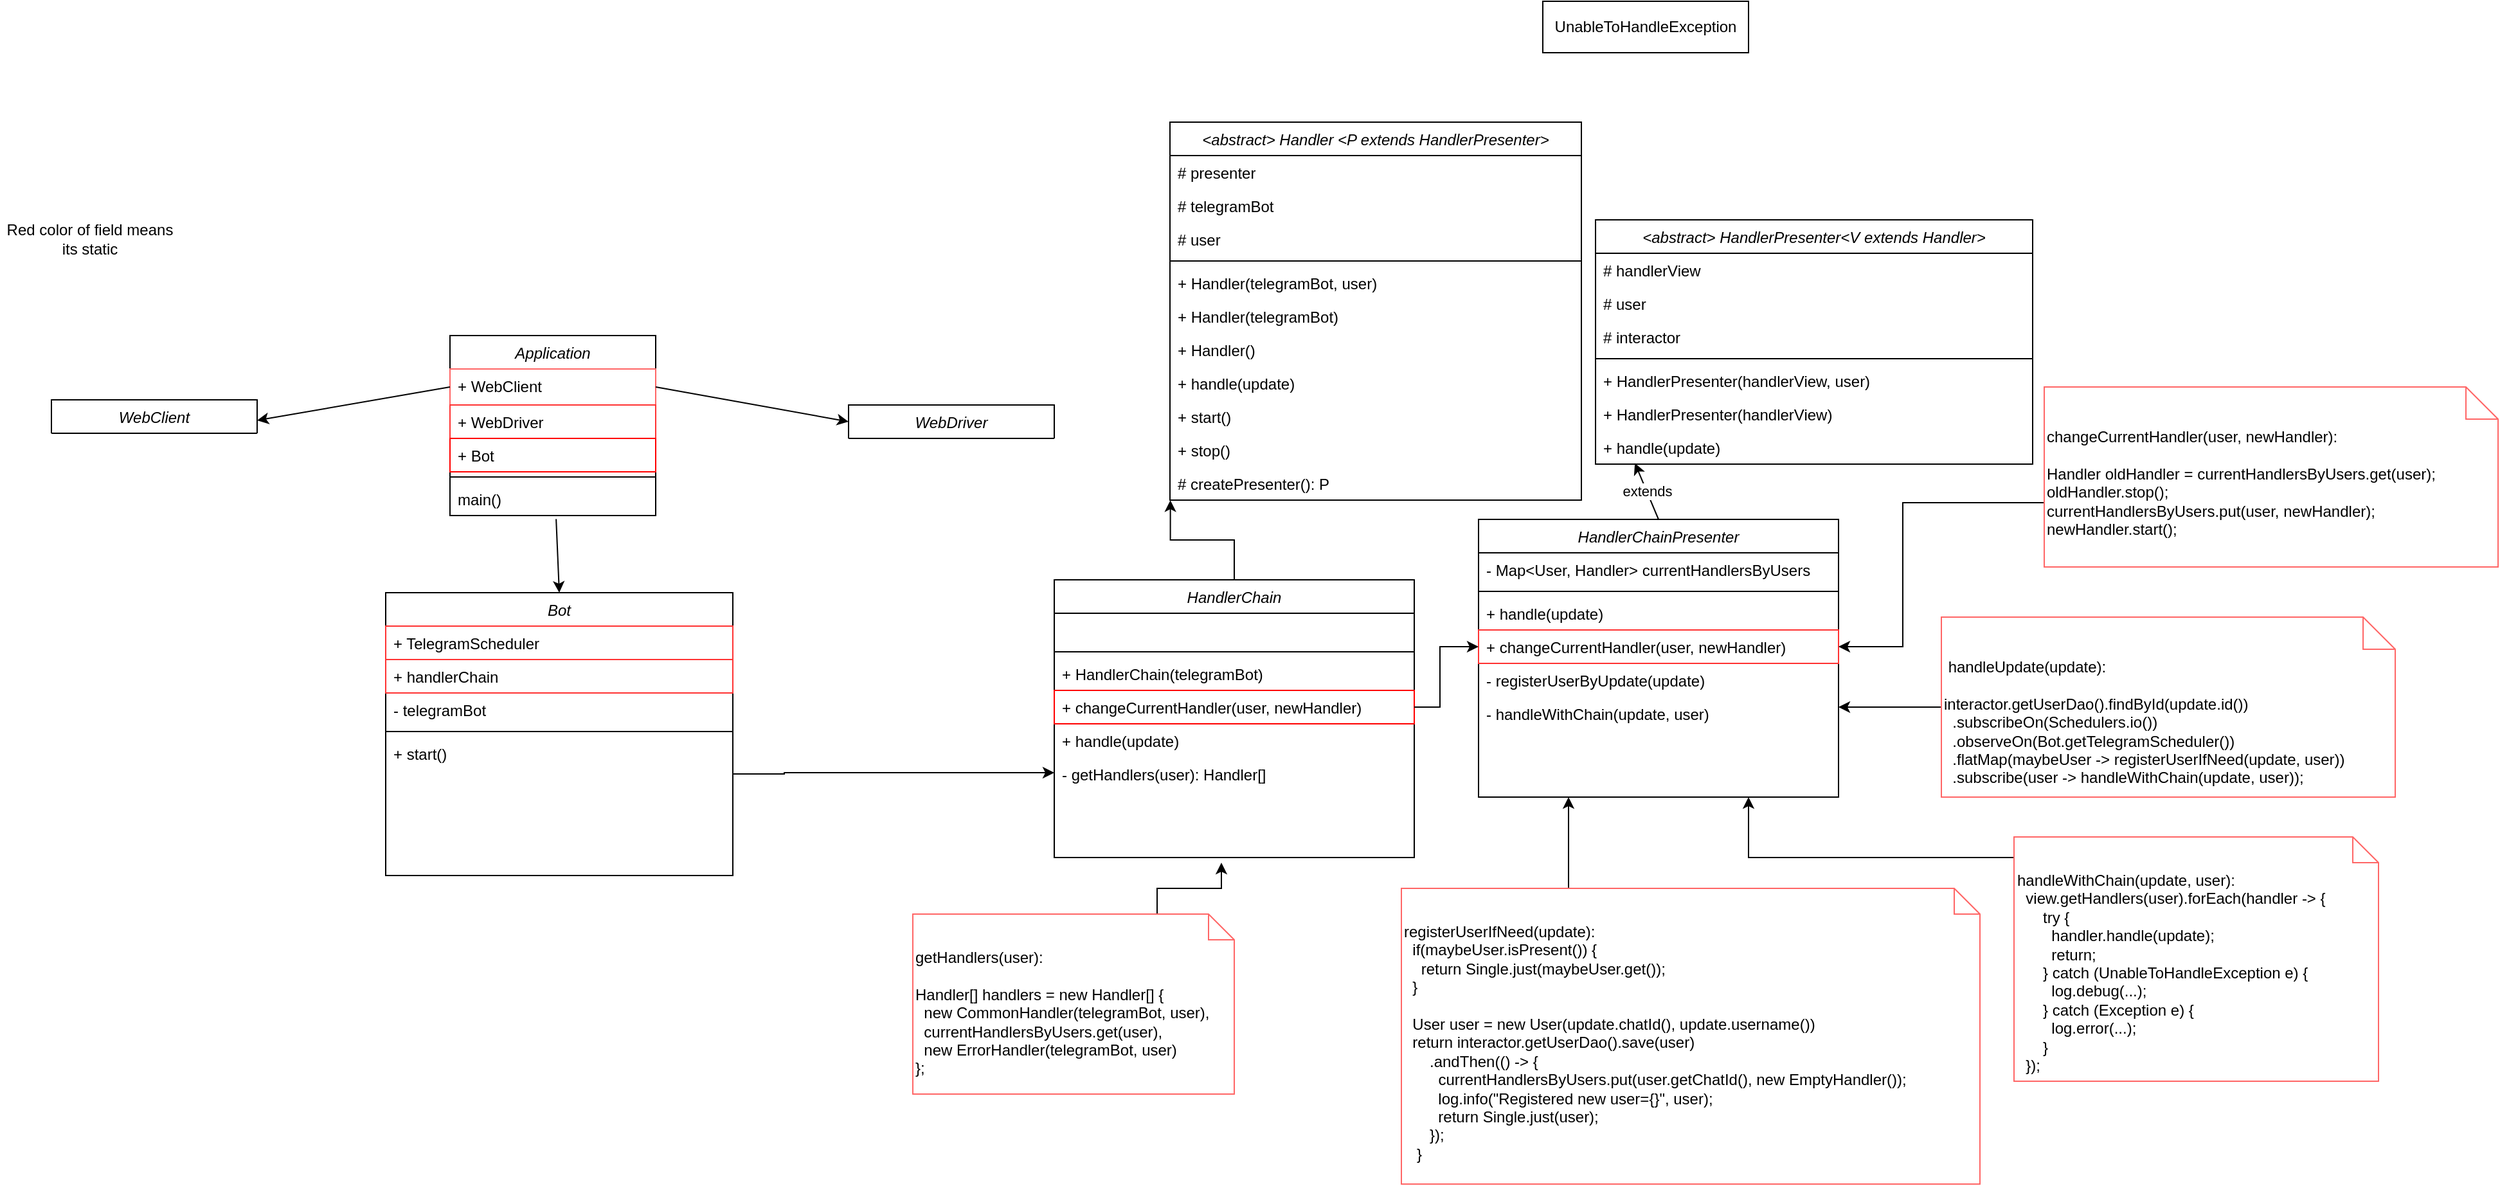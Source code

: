 <mxfile version="14.7.3" type="github">
  <diagram id="C5RBs43oDa-KdzZeNtuy" name="Page-1">
    <mxGraphModel dx="724" dy="2608" grid="1" gridSize="10" guides="1" tooltips="1" connect="1" arrows="1" fold="1" page="1" pageScale="1" pageWidth="827" pageHeight="1169" math="0" shadow="0">
      <root>
        <mxCell id="WIyWlLk6GJQsqaUBKTNV-0" />
        <mxCell id="WIyWlLk6GJQsqaUBKTNV-1" parent="WIyWlLk6GJQsqaUBKTNV-0" />
        <mxCell id="zkfFHV4jXpPFQw0GAbJ--0" value="Application&#xa;" style="swimlane;fontStyle=2;align=center;verticalAlign=top;childLayout=stackLayout;horizontal=1;startSize=26;horizontalStack=0;resizeParent=1;resizeLast=0;collapsible=1;marginBottom=0;rounded=0;shadow=0;strokeWidth=1;" parent="WIyWlLk6GJQsqaUBKTNV-1" vertex="1">
          <mxGeometry x="350" y="100" width="160" height="140" as="geometry">
            <mxRectangle x="230" y="140" width="160" height="26" as="alternateBounds" />
          </mxGeometry>
        </mxCell>
        <mxCell id="zkfFHV4jXpPFQw0GAbJ--3" value="+ WebClient" style="text;align=left;verticalAlign=top;spacingLeft=4;spacingRight=4;overflow=hidden;rotatable=0;points=[[0,0.5],[1,0.5]];portConstraint=eastwest;rounded=0;shadow=0;html=0;strokeColor=#FF6666;" parent="zkfFHV4jXpPFQw0GAbJ--0" vertex="1">
          <mxGeometry y="26" width="160" height="28" as="geometry" />
        </mxCell>
        <mxCell id="ogfB9pvqGkCRZ8XmEDCo-4" value="+ WebDriver" style="text;align=left;verticalAlign=top;spacingLeft=4;spacingRight=4;overflow=hidden;rotatable=0;points=[[0,0.5],[1,0.5]];portConstraint=eastwest;strokeColor=#FF3333;" parent="zkfFHV4jXpPFQw0GAbJ--0" vertex="1">
          <mxGeometry y="54" width="160" height="26" as="geometry" />
        </mxCell>
        <mxCell id="zkfFHV4jXpPFQw0GAbJ--1" value="+ Bot" style="text;align=left;verticalAlign=top;spacingLeft=4;spacingRight=4;overflow=hidden;rotatable=0;points=[[0,0.5],[1,0.5]];portConstraint=eastwest;strokeColor=#FF0000;" parent="zkfFHV4jXpPFQw0GAbJ--0" vertex="1">
          <mxGeometry y="80" width="160" height="26" as="geometry" />
        </mxCell>
        <mxCell id="zkfFHV4jXpPFQw0GAbJ--4" value="" style="line;html=1;strokeWidth=1;align=left;verticalAlign=middle;spacingTop=-1;spacingLeft=3;spacingRight=3;rotatable=0;labelPosition=right;points=[];portConstraint=eastwest;" parent="zkfFHV4jXpPFQw0GAbJ--0" vertex="1">
          <mxGeometry y="106" width="160" height="8" as="geometry" />
        </mxCell>
        <mxCell id="zkfFHV4jXpPFQw0GAbJ--5" value="main()" style="text;align=left;verticalAlign=top;spacingLeft=4;spacingRight=4;overflow=hidden;rotatable=0;points=[[0,0.5],[1,0.5]];portConstraint=eastwest;" parent="zkfFHV4jXpPFQw0GAbJ--0" vertex="1">
          <mxGeometry y="114" width="160" height="26" as="geometry" />
        </mxCell>
        <mxCell id="ogfB9pvqGkCRZ8XmEDCo-6" value="" style="endArrow=classic;html=1;exitX=0;exitY=0.5;exitDx=0;exitDy=0;" parent="WIyWlLk6GJQsqaUBKTNV-1" source="zkfFHV4jXpPFQw0GAbJ--3" edge="1">
          <mxGeometry width="50" height="50" relative="1" as="geometry">
            <mxPoint x="390" y="370" as="sourcePoint" />
            <mxPoint x="200" y="166" as="targetPoint" />
          </mxGeometry>
        </mxCell>
        <mxCell id="ogfB9pvqGkCRZ8XmEDCo-7" value="WebClient" style="swimlane;fontStyle=2;align=center;verticalAlign=top;childLayout=stackLayout;horizontal=1;startSize=26;horizontalStack=0;resizeParent=1;resizeLast=0;collapsible=1;marginBottom=0;rounded=0;shadow=0;strokeWidth=1;" parent="WIyWlLk6GJQsqaUBKTNV-1" vertex="1" collapsed="1">
          <mxGeometry x="40" y="150" width="160" height="26" as="geometry">
            <mxRectangle x="40" y="130" width="160" height="28" as="alternateBounds" />
          </mxGeometry>
        </mxCell>
        <mxCell id="ogfB9pvqGkCRZ8XmEDCo-11" value="" style="line;html=1;strokeWidth=1;align=left;verticalAlign=middle;spacingTop=-1;spacingLeft=3;spacingRight=3;rotatable=0;labelPosition=right;points=[];portConstraint=eastwest;" parent="ogfB9pvqGkCRZ8XmEDCo-7" vertex="1">
          <mxGeometry y="26" width="160" height="8" as="geometry" />
        </mxCell>
        <mxCell id="ogfB9pvqGkCRZ8XmEDCo-13" value="WebDriver" style="swimlane;fontStyle=2;align=center;verticalAlign=top;childLayout=stackLayout;horizontal=1;startSize=26;horizontalStack=0;resizeParent=1;resizeLast=0;collapsible=1;marginBottom=0;rounded=0;shadow=0;strokeWidth=1;" parent="WIyWlLk6GJQsqaUBKTNV-1" vertex="1" collapsed="1">
          <mxGeometry x="660" y="154" width="160" height="26" as="geometry">
            <mxRectangle x="660" y="154" width="160" height="34" as="alternateBounds" />
          </mxGeometry>
        </mxCell>
        <mxCell id="ogfB9pvqGkCRZ8XmEDCo-14" value="" style="line;html=1;strokeWidth=1;align=left;verticalAlign=middle;spacingTop=-1;spacingLeft=3;spacingRight=3;rotatable=0;labelPosition=right;points=[];portConstraint=eastwest;" parent="ogfB9pvqGkCRZ8XmEDCo-13" vertex="1">
          <mxGeometry y="26" width="160" height="8" as="geometry" />
        </mxCell>
        <mxCell id="ogfB9pvqGkCRZ8XmEDCo-15" value="" style="endArrow=classic;html=1;entryX=0;entryY=0.5;entryDx=0;entryDy=0;exitX=1;exitY=0.5;exitDx=0;exitDy=0;" parent="WIyWlLk6GJQsqaUBKTNV-1" source="zkfFHV4jXpPFQw0GAbJ--3" target="ogfB9pvqGkCRZ8XmEDCo-13" edge="1">
          <mxGeometry width="50" height="50" relative="1" as="geometry">
            <mxPoint x="570" y="250" as="sourcePoint" />
            <mxPoint x="500" y="162.5" as="targetPoint" />
          </mxGeometry>
        </mxCell>
        <mxCell id="ogfB9pvqGkCRZ8XmEDCo-16" value="" style="endArrow=classic;html=1;exitX=0.516;exitY=1.105;exitDx=0;exitDy=0;exitPerimeter=0;entryX=0.5;entryY=0;entryDx=0;entryDy=0;" parent="WIyWlLk6GJQsqaUBKTNV-1" source="zkfFHV4jXpPFQw0GAbJ--5" target="ogfB9pvqGkCRZ8XmEDCo-17" edge="1">
          <mxGeometry width="50" height="50" relative="1" as="geometry">
            <mxPoint x="489" y="290" as="sourcePoint" />
            <mxPoint x="339" y="290" as="targetPoint" />
          </mxGeometry>
        </mxCell>
        <mxCell id="ogfB9pvqGkCRZ8XmEDCo-17" value="Bot" style="swimlane;fontStyle=2;align=center;verticalAlign=top;childLayout=stackLayout;horizontal=1;startSize=26;horizontalStack=0;resizeParent=1;resizeLast=0;collapsible=1;marginBottom=0;rounded=0;shadow=0;strokeWidth=1;" parent="WIyWlLk6GJQsqaUBKTNV-1" vertex="1">
          <mxGeometry x="300" y="300" width="270" height="220" as="geometry">
            <mxRectangle x="230" y="140" width="160" height="26" as="alternateBounds" />
          </mxGeometry>
        </mxCell>
        <mxCell id="ogfB9pvqGkCRZ8XmEDCo-18" value="+ TelegramScheduler" style="text;align=left;verticalAlign=top;spacingLeft=4;spacingRight=4;overflow=hidden;rotatable=0;points=[[0,0.5],[1,0.5]];portConstraint=eastwest;strokeColor=#FF3333;" parent="ogfB9pvqGkCRZ8XmEDCo-17" vertex="1">
          <mxGeometry y="26" width="270" height="26" as="geometry" />
        </mxCell>
        <mxCell id="z8ReO4eLZz8jYK68EHhm-44" value="+ handlerChain" style="text;align=left;verticalAlign=top;spacingLeft=4;spacingRight=4;overflow=hidden;rotatable=0;points=[[0,0.5],[1,0.5]];portConstraint=eastwest;strokeColor=#FF3333;" vertex="1" parent="ogfB9pvqGkCRZ8XmEDCo-17">
          <mxGeometry y="52" width="270" height="26" as="geometry" />
        </mxCell>
        <mxCell id="ogfB9pvqGkCRZ8XmEDCo-119" value="- telegramBot" style="text;align=left;verticalAlign=top;spacingLeft=4;spacingRight=4;overflow=hidden;rotatable=0;points=[[0,0.5],[1,0.5]];portConstraint=eastwest;" parent="ogfB9pvqGkCRZ8XmEDCo-17" vertex="1">
          <mxGeometry y="78" width="270" height="26" as="geometry" />
        </mxCell>
        <mxCell id="ogfB9pvqGkCRZ8XmEDCo-21" value="" style="line;html=1;strokeWidth=1;align=left;verticalAlign=middle;spacingTop=-1;spacingLeft=3;spacingRight=3;rotatable=0;labelPosition=right;points=[];portConstraint=eastwest;" parent="ogfB9pvqGkCRZ8XmEDCo-17" vertex="1">
          <mxGeometry y="104" width="270" height="8" as="geometry" />
        </mxCell>
        <mxCell id="ogfB9pvqGkCRZ8XmEDCo-22" value="+ start()" style="text;align=left;verticalAlign=top;spacingLeft=4;spacingRight=4;overflow=hidden;rotatable=0;points=[[0,0.5],[1,0.5]];portConstraint=eastwest;" parent="ogfB9pvqGkCRZ8XmEDCo-17" vertex="1">
          <mxGeometry y="112" width="270" height="26" as="geometry" />
        </mxCell>
        <mxCell id="ogfB9pvqGkCRZ8XmEDCo-36" value="&lt;abstract&gt; Handler &lt;P extends HandlerPresenter&gt;" style="swimlane;fontStyle=2;align=center;verticalAlign=top;childLayout=stackLayout;horizontal=1;startSize=26;horizontalStack=0;resizeParent=1;resizeLast=0;collapsible=1;marginBottom=0;rounded=0;shadow=0;strokeWidth=1;" parent="WIyWlLk6GJQsqaUBKTNV-1" vertex="1">
          <mxGeometry x="910" y="-66" width="320" height="294" as="geometry">
            <mxRectangle x="230" y="140" width="160" height="26" as="alternateBounds" />
          </mxGeometry>
        </mxCell>
        <mxCell id="ogfB9pvqGkCRZ8XmEDCo-37" value="# presenter" style="text;align=left;verticalAlign=top;spacingLeft=4;spacingRight=4;overflow=hidden;rotatable=0;points=[[0,0.5],[1,0.5]];portConstraint=eastwest;" parent="ogfB9pvqGkCRZ8XmEDCo-36" vertex="1">
          <mxGeometry y="26" width="320" height="26" as="geometry" />
        </mxCell>
        <mxCell id="z8ReO4eLZz8jYK68EHhm-33" value="# telegramBot" style="text;align=left;verticalAlign=top;spacingLeft=4;spacingRight=4;overflow=hidden;rotatable=0;points=[[0,0.5],[1,0.5]];portConstraint=eastwest;" vertex="1" parent="ogfB9pvqGkCRZ8XmEDCo-36">
          <mxGeometry y="52" width="320" height="26" as="geometry" />
        </mxCell>
        <mxCell id="z8ReO4eLZz8jYK68EHhm-7" value="# user" style="text;align=left;verticalAlign=top;spacingLeft=4;spacingRight=4;overflow=hidden;rotatable=0;points=[[0,0.5],[1,0.5]];portConstraint=eastwest;" vertex="1" parent="ogfB9pvqGkCRZ8XmEDCo-36">
          <mxGeometry y="78" width="320" height="26" as="geometry" />
        </mxCell>
        <mxCell id="ogfB9pvqGkCRZ8XmEDCo-40" value="" style="line;html=1;strokeWidth=1;align=left;verticalAlign=middle;spacingTop=-1;spacingLeft=3;spacingRight=3;rotatable=0;labelPosition=right;points=[];portConstraint=eastwest;" parent="ogfB9pvqGkCRZ8XmEDCo-36" vertex="1">
          <mxGeometry y="104" width="320" height="8" as="geometry" />
        </mxCell>
        <mxCell id="z8ReO4eLZz8jYK68EHhm-32" value="+ Handler(telegramBot, user) " style="text;align=left;verticalAlign=top;spacingLeft=4;spacingRight=4;overflow=hidden;rotatable=0;points=[[0,0.5],[1,0.5]];portConstraint=eastwest;" vertex="1" parent="ogfB9pvqGkCRZ8XmEDCo-36">
          <mxGeometry y="112" width="320" height="26" as="geometry" />
        </mxCell>
        <mxCell id="ogfB9pvqGkCRZ8XmEDCo-41" value="+ Handler(telegramBot) " style="text;align=left;verticalAlign=top;spacingLeft=4;spacingRight=4;overflow=hidden;rotatable=0;points=[[0,0.5],[1,0.5]];portConstraint=eastwest;" parent="ogfB9pvqGkCRZ8XmEDCo-36" vertex="1">
          <mxGeometry y="138" width="320" height="26" as="geometry" />
        </mxCell>
        <mxCell id="z8ReO4eLZz8jYK68EHhm-6" value="+ Handler() " style="text;align=left;verticalAlign=top;spacingLeft=4;spacingRight=4;overflow=hidden;rotatable=0;points=[[0,0.5],[1,0.5]];portConstraint=eastwest;" vertex="1" parent="ogfB9pvqGkCRZ8XmEDCo-36">
          <mxGeometry y="164" width="320" height="26" as="geometry" />
        </mxCell>
        <mxCell id="z8ReO4eLZz8jYK68EHhm-4" value="+ handle(update)" style="text;align=left;verticalAlign=top;spacingLeft=4;spacingRight=4;overflow=hidden;rotatable=0;points=[[0,0.5],[1,0.5]];portConstraint=eastwest;" vertex="1" parent="ogfB9pvqGkCRZ8XmEDCo-36">
          <mxGeometry y="190" width="320" height="26" as="geometry" />
        </mxCell>
        <mxCell id="z8ReO4eLZz8jYK68EHhm-56" value="+ start()" style="text;align=left;verticalAlign=top;spacingLeft=4;spacingRight=4;overflow=hidden;rotatable=0;points=[[0,0.5],[1,0.5]];portConstraint=eastwest;" vertex="1" parent="ogfB9pvqGkCRZ8XmEDCo-36">
          <mxGeometry y="216" width="320" height="26" as="geometry" />
        </mxCell>
        <mxCell id="z8ReO4eLZz8jYK68EHhm-55" value="+ stop()" style="text;align=left;verticalAlign=top;spacingLeft=4;spacingRight=4;overflow=hidden;rotatable=0;points=[[0,0.5],[1,0.5]];portConstraint=eastwest;" vertex="1" parent="ogfB9pvqGkCRZ8XmEDCo-36">
          <mxGeometry y="242" width="320" height="26" as="geometry" />
        </mxCell>
        <mxCell id="z8ReO4eLZz8jYK68EHhm-59" value="# createPresenter(): P" style="text;align=left;verticalAlign=top;spacingLeft=4;spacingRight=4;overflow=hidden;rotatable=0;points=[[0,0.5],[1,0.5]];portConstraint=eastwest;" vertex="1" parent="ogfB9pvqGkCRZ8XmEDCo-36">
          <mxGeometry y="268" width="320" height="26" as="geometry" />
        </mxCell>
        <mxCell id="ogfB9pvqGkCRZ8XmEDCo-88" value="Red color of field means its static" style="text;html=1;strokeColor=none;fillColor=none;align=center;verticalAlign=middle;whiteSpace=wrap;rounded=0;" parent="WIyWlLk6GJQsqaUBKTNV-1" vertex="1">
          <mxGeometry y="10" width="140" height="30" as="geometry" />
        </mxCell>
        <mxCell id="z8ReO4eLZz8jYK68EHhm-36" style="edgeStyle=orthogonalEdgeStyle;rounded=0;orthogonalLoop=1;jettySize=auto;html=1;exitX=0;exitY=0.5;exitDx=0;exitDy=0;exitPerimeter=0;strokeColor=#000000;" edge="1" parent="WIyWlLk6GJQsqaUBKTNV-1" source="ogfB9pvqGkCRZ8XmEDCo-93">
          <mxGeometry relative="1" as="geometry">
            <mxPoint x="1430" y="389" as="targetPoint" />
          </mxGeometry>
        </mxCell>
        <mxCell id="ogfB9pvqGkCRZ8XmEDCo-93" value="&lt;div style=&quot;text-align: justify&quot;&gt;&lt;span&gt;&amp;nbsp;handleUpdate(update):&lt;/span&gt;&lt;/div&gt;&lt;div style=&quot;text-align: justify&quot;&gt;&lt;br&gt;&lt;/div&gt;&lt;div style=&quot;text-align: justify&quot;&gt;&lt;span&gt;interactor.getUserDao().findById(update.id())&lt;/span&gt;&lt;/div&gt;&lt;div style=&quot;text-align: justify&quot;&gt;&lt;span&gt;&amp;nbsp; .subscribeOn(Schedulers.io())&lt;/span&gt;&lt;/div&gt;&lt;div style=&quot;text-align: justify&quot;&gt;&lt;span&gt;&amp;nbsp; .observeOn(Bot.getTelegramScheduler())&lt;/span&gt;&lt;/div&gt;&lt;div style=&quot;text-align: justify&quot;&gt;&amp;nbsp; .flatMap(maybeUser -&amp;gt; registerUserIfNeed(update, user)&lt;span&gt;)&lt;/span&gt;&lt;/div&gt;&lt;div style=&quot;text-align: justify&quot;&gt;&lt;span&gt;&amp;nbsp; .subscribe(user -&amp;gt; handleWithChain(update, user)&lt;/span&gt;&lt;span&gt;);&lt;/span&gt;&lt;/div&gt;" style="shape=note2;boundedLbl=1;whiteSpace=wrap;html=1;size=25;verticalAlign=top;align=left;strokeColor=#FF6666;fillColor=#FFFFFF;" parent="WIyWlLk6GJQsqaUBKTNV-1" vertex="1">
          <mxGeometry x="1510" y="319" width="353" height="140" as="geometry" />
        </mxCell>
        <mxCell id="z8ReO4eLZz8jYK68EHhm-60" style="edgeStyle=orthogonalEdgeStyle;rounded=0;orthogonalLoop=1;jettySize=auto;html=1;exitX=0.5;exitY=0;exitDx=0;exitDy=0;entryX=0.001;entryY=1.004;entryDx=0;entryDy=0;entryPerimeter=0;strokeColor=#000000;" edge="1" parent="WIyWlLk6GJQsqaUBKTNV-1" source="ogfB9pvqGkCRZ8XmEDCo-94" target="z8ReO4eLZz8jYK68EHhm-59">
          <mxGeometry relative="1" as="geometry" />
        </mxCell>
        <mxCell id="ogfB9pvqGkCRZ8XmEDCo-94" value="HandlerChain" style="swimlane;fontStyle=2;align=center;verticalAlign=top;childLayout=stackLayout;horizontal=1;startSize=26;horizontalStack=0;resizeParent=1;resizeLast=0;collapsible=1;marginBottom=0;rounded=0;shadow=0;strokeWidth=1;" parent="WIyWlLk6GJQsqaUBKTNV-1" vertex="1">
          <mxGeometry x="820" y="290" width="280" height="216" as="geometry">
            <mxRectangle x="230" y="140" width="160" height="26" as="alternateBounds" />
          </mxGeometry>
        </mxCell>
        <mxCell id="z8ReO4eLZz8jYK68EHhm-8" value=" " style="text;align=left;verticalAlign=top;spacingLeft=4;spacingRight=4;overflow=hidden;rotatable=0;points=[[0,0.5],[1,0.5]];portConstraint=eastwest;" vertex="1" parent="ogfB9pvqGkCRZ8XmEDCo-94">
          <mxGeometry y="26" width="280" height="26" as="geometry" />
        </mxCell>
        <mxCell id="ogfB9pvqGkCRZ8XmEDCo-96" value="" style="line;html=1;strokeWidth=1;align=left;verticalAlign=middle;spacingTop=-1;spacingLeft=3;spacingRight=3;rotatable=0;labelPosition=right;points=[];portConstraint=eastwest;" parent="ogfB9pvqGkCRZ8XmEDCo-94" vertex="1">
          <mxGeometry y="52" width="280" height="8" as="geometry" />
        </mxCell>
        <mxCell id="ogfB9pvqGkCRZ8XmEDCo-97" value="+ HandlerChain(telegramBot)" style="text;align=left;verticalAlign=top;spacingLeft=4;spacingRight=4;overflow=hidden;rotatable=0;points=[[0,0.5],[1,0.5]];portConstraint=eastwest;" parent="ogfB9pvqGkCRZ8XmEDCo-94" vertex="1">
          <mxGeometry y="60" width="280" height="26" as="geometry" />
        </mxCell>
        <mxCell id="z8ReO4eLZz8jYK68EHhm-41" value="+ changeCurrentHandler(user, newHandler)" style="text;align=left;verticalAlign=top;spacingLeft=4;spacingRight=4;overflow=hidden;rotatable=0;points=[[0,0.5],[1,0.5]];portConstraint=eastwest;strokeColor=#FF0000;" vertex="1" parent="ogfB9pvqGkCRZ8XmEDCo-94">
          <mxGeometry y="86" width="280" height="26" as="geometry" />
        </mxCell>
        <mxCell id="z8ReO4eLZz8jYK68EHhm-3" value="+ handle(update)" style="text;align=left;verticalAlign=top;spacingLeft=4;spacingRight=4;overflow=hidden;rotatable=0;points=[[0,0.5],[1,0.5]];portConstraint=eastwest;" vertex="1" parent="ogfB9pvqGkCRZ8XmEDCo-94">
          <mxGeometry y="112" width="280" height="26" as="geometry" />
        </mxCell>
        <mxCell id="ogfB9pvqGkCRZ8XmEDCo-125" value="- getHandlers(user): Handler[]" style="text;align=left;verticalAlign=top;spacingLeft=4;spacingRight=4;overflow=hidden;rotatable=0;points=[[0,0.5],[1,0.5]];portConstraint=eastwest;" parent="ogfB9pvqGkCRZ8XmEDCo-94" vertex="1">
          <mxGeometry y="138" width="280" height="26" as="geometry" />
        </mxCell>
        <mxCell id="z8ReO4eLZz8jYK68EHhm-43" style="edgeStyle=orthogonalEdgeStyle;rounded=0;orthogonalLoop=1;jettySize=auto;html=1;exitX=1;exitY=0.5;exitDx=0;exitDy=0;strokeColor=#000000;" edge="1" parent="ogfB9pvqGkCRZ8XmEDCo-94" source="z8ReO4eLZz8jYK68EHhm-41" target="z8ReO4eLZz8jYK68EHhm-41">
          <mxGeometry relative="1" as="geometry" />
        </mxCell>
        <mxCell id="ogfB9pvqGkCRZ8XmEDCo-121" style="edgeStyle=orthogonalEdgeStyle;rounded=0;orthogonalLoop=1;jettySize=auto;html=1;exitX=1;exitY=0.5;exitDx=0;exitDy=0;strokeColor=#000000;" parent="WIyWlLk6GJQsqaUBKTNV-1" source="ogfB9pvqGkCRZ8XmEDCo-22" edge="1">
          <mxGeometry relative="1" as="geometry">
            <mxPoint x="820" y="440" as="targetPoint" />
            <Array as="points">
              <mxPoint x="610" y="441" />
              <mxPoint x="610" y="440" />
            </Array>
          </mxGeometry>
        </mxCell>
        <mxCell id="ogfB9pvqGkCRZ8XmEDCo-123" value="UnableToHandleException" style="rounded=0;whiteSpace=wrap;html=1;strokeColor=#000000;fillColor=#FFFFFF;" parent="WIyWlLk6GJQsqaUBKTNV-1" vertex="1">
          <mxGeometry x="1200" y="-160" width="160" height="40" as="geometry" />
        </mxCell>
        <mxCell id="ogfB9pvqGkCRZ8XmEDCo-128" style="edgeStyle=orthogonalEdgeStyle;rounded=0;orthogonalLoop=1;jettySize=auto;html=1;strokeColor=#000000;exitX=0;exitY=0;exitDx=190;exitDy=0;exitPerimeter=0;" parent="WIyWlLk6GJQsqaUBKTNV-1" source="ogfB9pvqGkCRZ8XmEDCo-124" edge="1">
          <mxGeometry relative="1" as="geometry">
            <mxPoint x="950" y="510" as="targetPoint" />
            <Array as="points">
              <mxPoint x="900" y="530" />
              <mxPoint x="950" y="530" />
            </Array>
          </mxGeometry>
        </mxCell>
        <mxCell id="ogfB9pvqGkCRZ8XmEDCo-124" value="&lt;div style=&quot;text-align: justify&quot;&gt;getHandlers(user):&lt;/div&gt;&lt;div style=&quot;text-align: justify&quot;&gt;&lt;br&gt;&lt;/div&gt;&lt;div style=&quot;text-align: justify&quot;&gt;Handler[] handlers = new Handler[] {&lt;/div&gt;&lt;div style=&quot;text-align: justify&quot;&gt;&lt;span&gt;&amp;nbsp; new CommonHandler(telegramBot, user),&lt;/span&gt;&lt;/div&gt;&lt;div style=&quot;text-align: justify&quot;&gt;&lt;span&gt;&amp;nbsp; currentHandlersByUsers.get(user),&lt;/span&gt;&lt;/div&gt;&lt;div style=&quot;text-align: justify&quot;&gt;&lt;span&gt;&amp;nbsp; new ErrorHandler(telegramBot, user)&lt;/span&gt;&lt;/div&gt;&lt;div style=&quot;text-align: justify&quot;&gt;&lt;span&gt;};&lt;/span&gt;&lt;br&gt;&lt;/div&gt;" style="shape=note2;boundedLbl=1;whiteSpace=wrap;html=1;size=20;verticalAlign=top;align=left;strokeColor=#FF6666;fillColor=#FFFFFF;" parent="WIyWlLk6GJQsqaUBKTNV-1" vertex="1">
          <mxGeometry x="710" y="550" width="250" height="140" as="geometry" />
        </mxCell>
        <mxCell id="ogfB9pvqGkCRZ8XmEDCo-129" style="edgeStyle=orthogonalEdgeStyle;rounded=0;orthogonalLoop=1;jettySize=auto;html=1;strokeColor=#000000;entryX=0.25;entryY=1;entryDx=0;entryDy=0;" parent="WIyWlLk6GJQsqaUBKTNV-1" source="ogfB9pvqGkCRZ8XmEDCo-127" edge="1" target="z8ReO4eLZz8jYK68EHhm-22">
          <mxGeometry relative="1" as="geometry">
            <mxPoint x="1250" y="460" as="targetPoint" />
            <Array as="points">
              <mxPoint x="1220" y="560" />
            </Array>
          </mxGeometry>
        </mxCell>
        <mxCell id="ogfB9pvqGkCRZ8XmEDCo-127" value="&lt;span style=&quot;text-align: justify&quot;&gt;registerUserIfNeed(update):&lt;br&gt;&lt;/span&gt;&lt;div style=&quot;text-align: justify&quot;&gt;&amp;nbsp; if(maybeUser.isPresent()) {&lt;/div&gt;&lt;div style=&quot;text-align: justify&quot;&gt;&amp;nbsp; &amp;nbsp; return Single.just(maybeUser.get());&lt;/div&gt;&lt;div style=&quot;text-align: justify&quot;&gt;&amp;nbsp; }&lt;/div&gt;&lt;span style=&quot;text-align: justify&quot;&gt;&lt;br&gt;&lt;/span&gt;&lt;span style=&quot;text-align: justify&quot;&gt;&amp;nbsp; User user = new User(update.chatId(), update.username())&lt;br&gt;&lt;/span&gt;&lt;div style=&quot;text-align: justify&quot;&gt;&lt;/div&gt;&lt;span style=&quot;text-align: justify&quot;&gt;&amp;nbsp; return interactor.getUserDao().save(user)&lt;br&gt;&amp;nbsp; &amp;nbsp; &amp;nbsp; .andThen(() -&amp;gt; {&lt;br&gt;&amp;nbsp;&lt;/span&gt;&lt;span style=&quot;text-align: justify&quot;&gt;&amp;nbsp; &amp;nbsp; &amp;nbsp; &amp;nbsp;&lt;/span&gt;&lt;span&gt;currentHandlersByUsers&lt;/span&gt;&lt;span style=&quot;text-align: justify&quot;&gt;.put(user.getChatId(), new EmptyHandler());&lt;/span&gt;&lt;div style=&quot;text-align: justify&quot;&gt;&amp;nbsp; &amp;nbsp; &amp;nbsp; &amp;nbsp; log.info(&quot;Registered new user={}&quot;, user);&lt;/div&gt;&lt;div style=&quot;text-align: justify&quot;&gt;&amp;nbsp; &amp;nbsp; &amp;nbsp; &amp;nbsp; return Single.just(user);&lt;/div&gt;&lt;span style=&quot;text-align: justify&quot;&gt;&amp;nbsp; &amp;nbsp; &amp;nbsp; });&lt;br&gt;&lt;/span&gt;&lt;div style=&quot;text-align: justify&quot;&gt;&lt;div&gt;&amp;nbsp; &amp;nbsp;}&lt;/div&gt;&lt;/div&gt;" style="shape=note2;boundedLbl=1;whiteSpace=wrap;html=1;size=20;verticalAlign=top;align=left;strokeColor=#FF6666;fillColor=#FFFFFF;" parent="WIyWlLk6GJQsqaUBKTNV-1" vertex="1">
          <mxGeometry x="1090" y="530" width="450" height="230" as="geometry" />
        </mxCell>
        <mxCell id="z8ReO4eLZz8jYK68EHhm-2" style="edgeStyle=orthogonalEdgeStyle;rounded=0;orthogonalLoop=1;jettySize=auto;html=1;strokeColor=#000000;exitX=0;exitY=0;exitDx=110;exitDy=0;exitPerimeter=0;entryX=0.75;entryY=1;entryDx=0;entryDy=0;" edge="1" parent="WIyWlLk6GJQsqaUBKTNV-1" source="z8ReO4eLZz8jYK68EHhm-0" target="z8ReO4eLZz8jYK68EHhm-22">
          <mxGeometry relative="1" as="geometry">
            <mxPoint x="1310" y="460" as="targetPoint" />
            <Array as="points">
              <mxPoint x="1360" y="506" />
            </Array>
          </mxGeometry>
        </mxCell>
        <mxCell id="z8ReO4eLZz8jYK68EHhm-0" value="&lt;div style=&quot;text-align: justify&quot;&gt;&lt;span&gt;handleWithChain(update, user):&lt;br&gt;&lt;/span&gt;&lt;/div&gt;&lt;div style=&quot;text-align: justify&quot;&gt;&lt;div&gt;&amp;nbsp; view.getHandlers(user).forEach(handler -&amp;gt; {&lt;/div&gt;&lt;div&gt;&amp;nbsp; &amp;nbsp; &amp;nbsp; try {&lt;/div&gt;&lt;div&gt;&amp;nbsp; &amp;nbsp; &amp;nbsp; &amp;nbsp; handler.handle(update);&lt;/div&gt;&lt;div&gt;&amp;nbsp; &amp;nbsp; &amp;nbsp; &amp;nbsp; return;&lt;/div&gt;&lt;div&gt;&amp;nbsp; &amp;nbsp; &amp;nbsp; } catch (UnableToHandleException e) {&lt;/div&gt;&lt;div&gt;&amp;nbsp; &amp;nbsp; &amp;nbsp; &amp;nbsp; log.debug(...);&lt;/div&gt;&lt;div&gt;&amp;nbsp; &amp;nbsp; &amp;nbsp; } catch (Exception e) {&lt;/div&gt;&lt;div&gt;&amp;nbsp; &amp;nbsp; &amp;nbsp; &amp;nbsp; log.error(...);&lt;/div&gt;&lt;div&gt;&amp;nbsp; &amp;nbsp; &amp;nbsp; }&lt;/div&gt;&lt;div&gt;&amp;nbsp; });&lt;/div&gt;&lt;/div&gt;" style="shape=note2;boundedLbl=1;whiteSpace=wrap;html=1;size=20;verticalAlign=top;align=left;strokeColor=#FF6666;fillColor=#FFFFFF;" vertex="1" parent="WIyWlLk6GJQsqaUBKTNV-1">
          <mxGeometry x="1566.5" y="490" width="283.5" height="190" as="geometry" />
        </mxCell>
        <mxCell id="z8ReO4eLZz8jYK68EHhm-10" value="&lt;abstract&gt; HandlerPresenter&lt;V extends Handler&gt;" style="swimlane;fontStyle=2;align=center;verticalAlign=top;childLayout=stackLayout;horizontal=1;startSize=26;horizontalStack=0;resizeParent=1;resizeLast=0;collapsible=1;marginBottom=0;rounded=0;shadow=0;strokeWidth=1;" vertex="1" parent="WIyWlLk6GJQsqaUBKTNV-1">
          <mxGeometry x="1241" y="10" width="340" height="190" as="geometry">
            <mxRectangle x="230" y="140" width="160" height="26" as="alternateBounds" />
          </mxGeometry>
        </mxCell>
        <mxCell id="z8ReO4eLZz8jYK68EHhm-11" value="# handlerView" style="text;align=left;verticalAlign=top;spacingLeft=4;spacingRight=4;overflow=hidden;rotatable=0;points=[[0,0.5],[1,0.5]];portConstraint=eastwest;" vertex="1" parent="z8ReO4eLZz8jYK68EHhm-10">
          <mxGeometry y="26" width="340" height="26" as="geometry" />
        </mxCell>
        <mxCell id="z8ReO4eLZz8jYK68EHhm-12" value="# user" style="text;align=left;verticalAlign=top;spacingLeft=4;spacingRight=4;overflow=hidden;rotatable=0;points=[[0,0.5],[1,0.5]];portConstraint=eastwest;" vertex="1" parent="z8ReO4eLZz8jYK68EHhm-10">
          <mxGeometry y="52" width="340" height="26" as="geometry" />
        </mxCell>
        <mxCell id="z8ReO4eLZz8jYK68EHhm-21" value="# interactor" style="text;align=left;verticalAlign=top;spacingLeft=4;spacingRight=4;overflow=hidden;rotatable=0;points=[[0,0.5],[1,0.5]];portConstraint=eastwest;" vertex="1" parent="z8ReO4eLZz8jYK68EHhm-10">
          <mxGeometry y="78" width="340" height="26" as="geometry" />
        </mxCell>
        <mxCell id="z8ReO4eLZz8jYK68EHhm-13" value="" style="line;html=1;strokeWidth=1;align=left;verticalAlign=middle;spacingTop=-1;spacingLeft=3;spacingRight=3;rotatable=0;labelPosition=right;points=[];portConstraint=eastwest;" vertex="1" parent="z8ReO4eLZz8jYK68EHhm-10">
          <mxGeometry y="104" width="340" height="8" as="geometry" />
        </mxCell>
        <mxCell id="z8ReO4eLZz8jYK68EHhm-14" value="+ HandlerPresenter(handlerView, user) " style="text;align=left;verticalAlign=top;spacingLeft=4;spacingRight=4;overflow=hidden;rotatable=0;points=[[0,0.5],[1,0.5]];portConstraint=eastwest;" vertex="1" parent="z8ReO4eLZz8jYK68EHhm-10">
          <mxGeometry y="112" width="340" height="26" as="geometry" />
        </mxCell>
        <mxCell id="z8ReO4eLZz8jYK68EHhm-57" value="+ HandlerPresenter(handlerView) " style="text;align=left;verticalAlign=top;spacingLeft=4;spacingRight=4;overflow=hidden;rotatable=0;points=[[0,0.5],[1,0.5]];portConstraint=eastwest;" vertex="1" parent="z8ReO4eLZz8jYK68EHhm-10">
          <mxGeometry y="138" width="340" height="26" as="geometry" />
        </mxCell>
        <mxCell id="z8ReO4eLZz8jYK68EHhm-16" value="+ handle(update)" style="text;align=left;verticalAlign=top;spacingLeft=4;spacingRight=4;overflow=hidden;rotatable=0;points=[[0,0.5],[1,0.5]];portConstraint=eastwest;" vertex="1" parent="z8ReO4eLZz8jYK68EHhm-10">
          <mxGeometry y="164" width="340" height="26" as="geometry" />
        </mxCell>
        <mxCell id="z8ReO4eLZz8jYK68EHhm-22" value="HandlerChainPresenter" style="swimlane;fontStyle=2;align=center;verticalAlign=top;childLayout=stackLayout;horizontal=1;startSize=26;horizontalStack=0;resizeParent=1;resizeLast=0;collapsible=1;marginBottom=0;rounded=0;shadow=0;strokeWidth=1;" vertex="1" parent="WIyWlLk6GJQsqaUBKTNV-1">
          <mxGeometry x="1150" y="243" width="280" height="216" as="geometry">
            <mxRectangle x="230" y="140" width="160" height="26" as="alternateBounds" />
          </mxGeometry>
        </mxCell>
        <mxCell id="z8ReO4eLZz8jYK68EHhm-23" value="- Map&lt;User, Handler&gt; currentHandlersByUsers" style="text;align=left;verticalAlign=top;spacingLeft=4;spacingRight=4;overflow=hidden;rotatable=0;points=[[0,0.5],[1,0.5]];portConstraint=eastwest;" vertex="1" parent="z8ReO4eLZz8jYK68EHhm-22">
          <mxGeometry y="26" width="280" height="26" as="geometry" />
        </mxCell>
        <mxCell id="z8ReO4eLZz8jYK68EHhm-25" value="" style="line;html=1;strokeWidth=1;align=left;verticalAlign=middle;spacingTop=-1;spacingLeft=3;spacingRight=3;rotatable=0;labelPosition=right;points=[];portConstraint=eastwest;" vertex="1" parent="z8ReO4eLZz8jYK68EHhm-22">
          <mxGeometry y="52" width="280" height="8" as="geometry" />
        </mxCell>
        <mxCell id="z8ReO4eLZz8jYK68EHhm-27" value="+ handle(update)" style="text;align=left;verticalAlign=top;spacingLeft=4;spacingRight=4;overflow=hidden;rotatable=0;points=[[0,0.5],[1,0.5]];portConstraint=eastwest;" vertex="1" parent="z8ReO4eLZz8jYK68EHhm-22">
          <mxGeometry y="60" width="280" height="26" as="geometry" />
        </mxCell>
        <mxCell id="z8ReO4eLZz8jYK68EHhm-37" value="+ changeCurrentHandler(user, newHandler)" style="text;align=left;verticalAlign=top;spacingLeft=4;spacingRight=4;overflow=hidden;rotatable=0;points=[[0,0.5],[1,0.5]];portConstraint=eastwest;strokeColor=#FF3333;" vertex="1" parent="z8ReO4eLZz8jYK68EHhm-22">
          <mxGeometry y="86" width="280" height="26" as="geometry" />
        </mxCell>
        <mxCell id="z8ReO4eLZz8jYK68EHhm-28" value="- registerUserByUpdate(update)" style="text;align=left;verticalAlign=top;spacingLeft=4;spacingRight=4;overflow=hidden;rotatable=0;points=[[0,0.5],[1,0.5]];portConstraint=eastwest;" vertex="1" parent="z8ReO4eLZz8jYK68EHhm-22">
          <mxGeometry y="112" width="280" height="26" as="geometry" />
        </mxCell>
        <mxCell id="z8ReO4eLZz8jYK68EHhm-29" value="- handleWithChain(update, user)" style="text;align=left;verticalAlign=top;spacingLeft=4;spacingRight=4;overflow=hidden;rotatable=0;points=[[0,0.5],[1,0.5]];portConstraint=eastwest;" vertex="1" parent="z8ReO4eLZz8jYK68EHhm-22">
          <mxGeometry y="138" width="280" height="26" as="geometry" />
        </mxCell>
        <mxCell id="z8ReO4eLZz8jYK68EHhm-34" value="" style="endArrow=classic;html=1;strokeColor=#000000;exitX=0.5;exitY=0;exitDx=0;exitDy=0;entryX=0.09;entryY=0.969;entryDx=0;entryDy=0;entryPerimeter=0;" edge="1" parent="WIyWlLk6GJQsqaUBKTNV-1" source="z8ReO4eLZz8jYK68EHhm-22" target="z8ReO4eLZz8jYK68EHhm-16">
          <mxGeometry relative="1" as="geometry">
            <mxPoint x="970" y="300" as="sourcePoint" />
            <mxPoint x="1280" y="190" as="targetPoint" />
            <Array as="points" />
          </mxGeometry>
        </mxCell>
        <mxCell id="z8ReO4eLZz8jYK68EHhm-35" value="extends" style="edgeLabel;resizable=0;html=1;align=center;verticalAlign=middle;" connectable="0" vertex="1" parent="z8ReO4eLZz8jYK68EHhm-34">
          <mxGeometry relative="1" as="geometry" />
        </mxCell>
        <mxCell id="z8ReO4eLZz8jYK68EHhm-39" style="edgeStyle=orthogonalEdgeStyle;rounded=0;orthogonalLoop=1;jettySize=auto;html=1;strokeColor=#000000;" edge="1" parent="WIyWlLk6GJQsqaUBKTNV-1" source="z8ReO4eLZz8jYK68EHhm-38" target="z8ReO4eLZz8jYK68EHhm-37">
          <mxGeometry relative="1" as="geometry">
            <Array as="points">
              <mxPoint x="1480" y="230" />
              <mxPoint x="1480" y="342" />
            </Array>
          </mxGeometry>
        </mxCell>
        <mxCell id="z8ReO4eLZz8jYK68EHhm-38" value="changeCurrentHandler(user, newHandler):&lt;br&gt;&lt;br&gt;Handler oldHandler = currentHandlersByUsers.get(user);&lt;br&gt;oldHandler.stop();&lt;br&gt;currentHandlersByUsers.put(user, newHandler);&lt;br&gt;newHandler.start();" style="shape=note2;boundedLbl=1;whiteSpace=wrap;html=1;size=25;verticalAlign=top;align=left;strokeColor=#FF6666;fillColor=#FFFFFF;" vertex="1" parent="WIyWlLk6GJQsqaUBKTNV-1">
          <mxGeometry x="1590" y="140" width="353" height="140" as="geometry" />
        </mxCell>
        <mxCell id="z8ReO4eLZz8jYK68EHhm-42" style="edgeStyle=orthogonalEdgeStyle;rounded=0;orthogonalLoop=1;jettySize=auto;html=1;exitX=1;exitY=0.5;exitDx=0;exitDy=0;entryX=0;entryY=0.5;entryDx=0;entryDy=0;strokeColor=#000000;" edge="1" parent="WIyWlLk6GJQsqaUBKTNV-1" source="z8ReO4eLZz8jYK68EHhm-41" target="z8ReO4eLZz8jYK68EHhm-37">
          <mxGeometry relative="1" as="geometry">
            <Array as="points">
              <mxPoint x="1120" y="389" />
              <mxPoint x="1120" y="342" />
            </Array>
          </mxGeometry>
        </mxCell>
      </root>
    </mxGraphModel>
  </diagram>
</mxfile>
